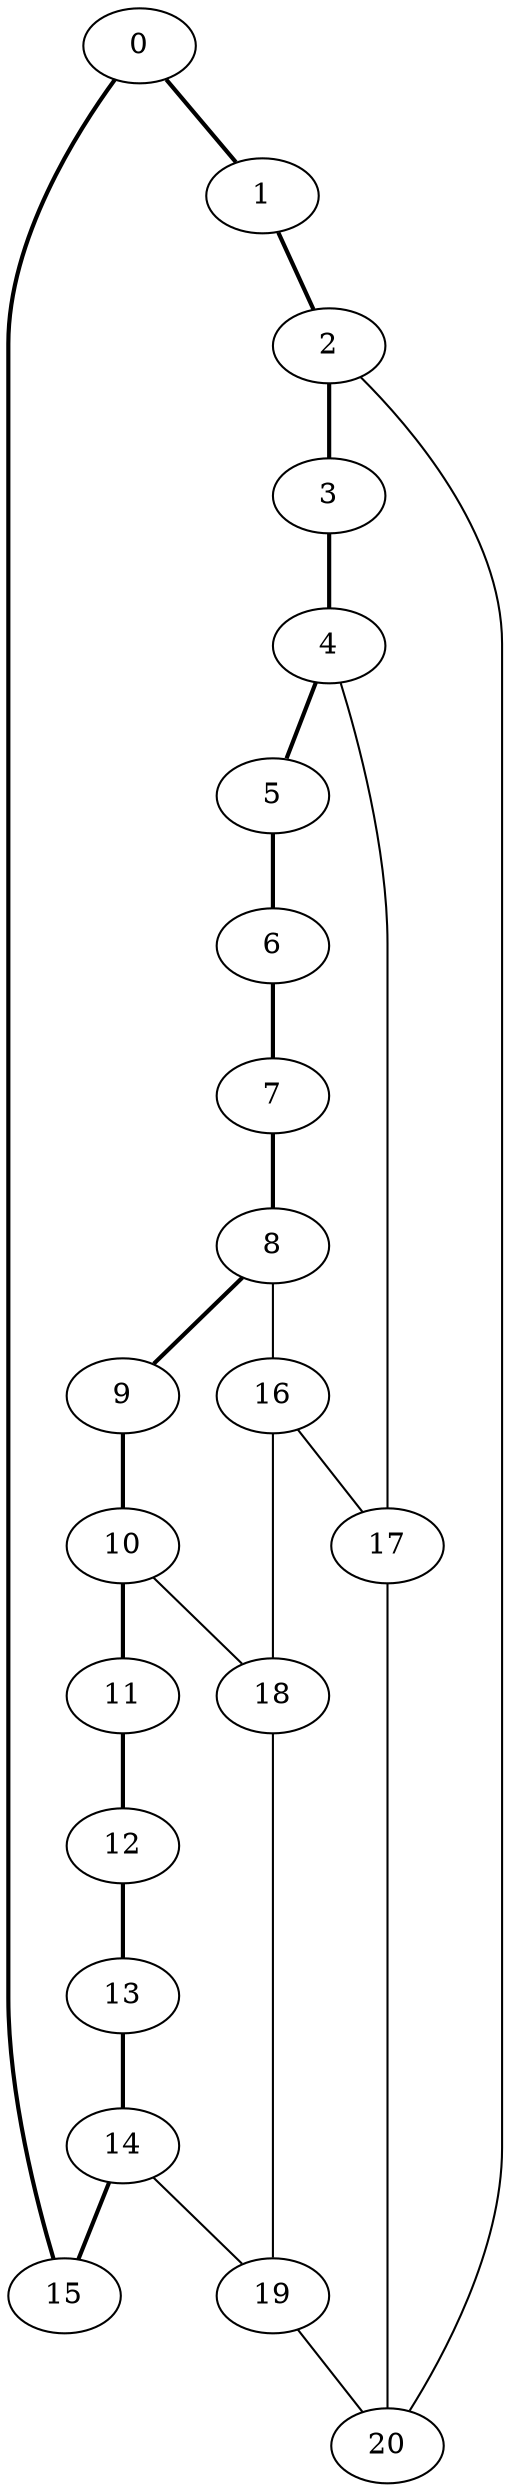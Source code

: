 //Inside of this graph is 3-connected
graph G {
0 [ pos = " 2.00,0.00!" ];
0 -- 1[style=bold];
0 -- 15[style=bold];
1 [ pos = " 1.85,0.77!" ];
1 -- 2[style=bold];
2 [ pos = " 1.41,1.41!" ];
2 -- 3[style=bold];
2 -- 20;
3 [ pos = " 0.77,1.85!" ];
3 -- 4[style=bold];
4 [ pos = " 0.00,2.00!" ];
4 -- 5[style=bold];
4 -- 17;
5 [ pos = " -0.77,1.85!" ];
5 -- 6[style=bold];
6 [ pos = " -1.41,1.41!" ];
6 -- 7[style=bold];
7 [ pos = " -1.85,0.77!" ];
7 -- 8[style=bold];
8 [ pos = " -2.00,0.00!" ];
8 -- 9[style=bold];
8 -- 16;
9 [ pos = " -1.85,-0.77!" ];
9 -- 10[style=bold];
10 [ pos = " -1.41,-1.41!" ];
10 -- 11[style=bold];
10 -- 18;
11 [ pos = " -0.77,-1.85!" ];
11 -- 12[style=bold];
12 [ pos = " 0.00,-2.00!" ];
12 -- 13[style=bold];
13 [ pos = " 0.77,-1.85!" ];
13 -- 14[style=bold];
14 [ pos = " 1.41,-1.41!" ];
14 -- 15[style=bold];
14 -- 19;
15 [ pos = " 1.85,-0.77!" ];
16 -- 17;
16 -- 18;
17 -- 20;
18 -- 19;
19 -- 20;
}
